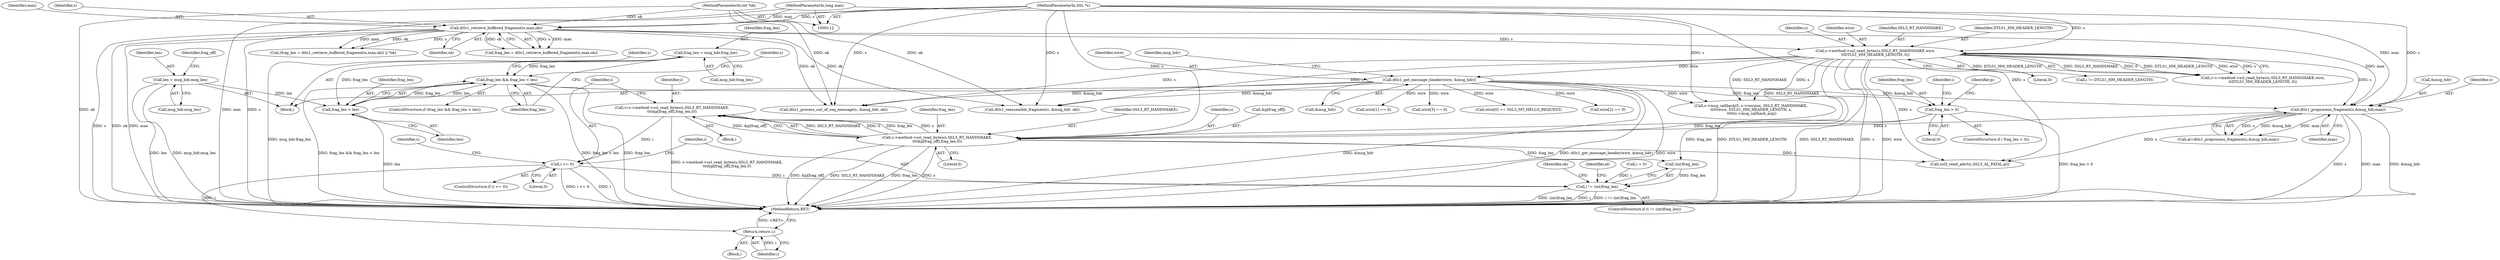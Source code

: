 digraph "0_openssl_d3152655d5319ce883c8e3ac4b99f8de4c59d846@API" {
"1000339" [label="(Call,i=s->method->ssl_read_bytes(s,SSL3_RT_HANDSHAKE,\n\t\t\t&p[frag_off],frag_len,0))"];
"1000341" [label="(Call,s->method->ssl_read_bytes(s,SSL3_RT_HANDSHAKE,\n\t\t\t&p[frag_off],frag_len,0))"];
"1000311" [label="(Call,dtls1_preprocess_fragment(s,&msg_hdr,max))"];
"1000142" [label="(Call,s->method->ssl_read_bytes(s,SSL3_RT_HANDSHAKE,wire,\n\t\tDTLS1_HM_HEADER_LENGTH, 0))"];
"1000131" [label="(Call,dtls1_retrieve_buffered_fragment(s,max,ok))"];
"1000113" [label="(MethodParameterIn,SSL *s)"];
"1000116" [label="(MethodParameterIn,long max)"];
"1000117" [label="(MethodParameterIn,int *ok)"];
"1000176" [label="(Call,dtls1_get_message_header(wire, &msg_hdr))"];
"1000323" [label="(Call,frag_len > 0)"];
"1000225" [label="(Call,frag_len && frag_len < len)"];
"1000227" [label="(Call,frag_len < len)"];
"1000219" [label="(Call,frag_len = msg_hdr.frag_len)"];
"1000209" [label="(Call,len = msg_hdr.msg_len)"];
"1000351" [label="(Call,i <= 0)"];
"1000364" [label="(Return,return i;)"];
"1000371" [label="(Call,i != (int)frag_len)"];
"1000209" [label="(Call,len = msg_hdr.msg_len)"];
"1000224" [label="(ControlStructure,if (frag_len && frag_len < len))"];
"1000116" [label="(MethodParameterIn,long max)"];
"1000143" [label="(Identifier,s)"];
"1000204" [label="(Call,dtls1_process_out_of_seq_message(s, &msg_hdr, ok))"];
"1000133" [label="(Identifier,max)"];
"1000227" [label="(Call,frag_len < len)"];
"1000177" [label="(Identifier,wire)"];
"1000226" [label="(Identifier,frag_len)"];
"1000378" [label="(Identifier,al)"];
"1000128" [label="(Call,(frag_len = dtls1_retrieve_buffered_fragment(s,max,ok)) || *ok)"];
"1000348" [label="(Identifier,frag_len)"];
"1000372" [label="(Identifier,i)"];
"1000329" [label="(Identifier,p)"];
"1000220" [label="(Identifier,frag_len)"];
"1000313" [label="(Call,&msg_hdr)"];
"1000134" [label="(Identifier,ok)"];
"1000118" [label="(Block,)"];
"1000184" [label="(Identifier,msg_hdr)"];
"1000309" [label="(Call,al=dtls1_preprocess_fragment(s,&msg_hdr,max))"];
"1000252" [label="(Call,wire[0] == SSL3_MT_HELLO_REQUEST)"];
"1000343" [label="(Identifier,SSL3_RT_HANDSHAKE)"];
"1000342" [label="(Identifier,s)"];
"1000324" [label="(Identifier,frag_len)"];
"1000368" [label="(Identifier,i)"];
"1000210" [label="(Identifier,len)"];
"1000367" [label="(Call,i = 0)"];
"1000386" [label="(Identifier,ok)"];
"1000354" [label="(Block,)"];
"1000142" [label="(Call,s->method->ssl_read_bytes(s,SSL3_RT_HANDSHAKE,wire,\n\t\tDTLS1_HM_HEADER_LENGTH, 0))"];
"1000140" [label="(Call,i=s->method->ssl_read_bytes(s,SSL3_RT_HANDSHAKE,wire,\n\t\tDTLS1_HM_HEADER_LENGTH, 0))"];
"1000357" [label="(Identifier,s)"];
"1000219" [label="(Call,frag_len = msg_hdr.frag_len)"];
"1000315" [label="(Identifier,max)"];
"1000344" [label="(Call,&p[frag_off])"];
"1000145" [label="(Identifier,wire)"];
"1000129" [label="(Call,frag_len = dtls1_retrieve_buffered_fragment(s,max,ok))"];
"1000311" [label="(Call,dtls1_preprocess_fragment(s,&msg_hdr,max))"];
"1000266" [label="(Call,wire[2] == 0)"];
"1000240" [label="(Identifier,s)"];
"1000211" [label="(Call,msg_hdr.msg_len)"];
"1000341" [label="(Call,s->method->ssl_read_bytes(s,SSL3_RT_HANDSHAKE,\n\t\t\t&p[frag_off],frag_len,0))"];
"1000144" [label="(Identifier,SSL3_RT_HANDSHAKE)"];
"1000281" [label="(Call,s->msg_callback(0, s->version, SSL3_RT_HANDSHAKE, \n\t\t\t\t\twire, DTLS1_HM_HEADER_LENGTH, s, \n\t\t\t\t\ts->msg_callback_arg))"];
"1000178" [label="(Call,&msg_hdr)"];
"1000229" [label="(Identifier,len)"];
"1000364" [label="(Return,return i;)"];
"1000117" [label="(MethodParameterIn,int *ok)"];
"1000176" [label="(Call,dtls1_get_message_header(wire, &msg_hdr))"];
"1000370" [label="(ControlStructure,if (i != (int)frag_len))"];
"1000146" [label="(Identifier,DTLS1_HM_HEADER_LENGTH)"];
"1000351" [label="(Call,i <= 0)"];
"1000231" [label="(Call,dtls1_reassemble_fragment(s, &msg_hdr, ok))"];
"1000323" [label="(Call,frag_len > 0)"];
"1000352" [label="(Identifier,i)"];
"1000373" [label="(Call,(int)frag_len)"];
"1000326" [label="(Block,)"];
"1000260" [label="(Call,wire[1] == 0)"];
"1000221" [label="(Call,msg_hdr.frag_len)"];
"1000215" [label="(Identifier,frag_off)"];
"1000371" [label="(Call,i != (int)frag_len)"];
"1000349" [label="(Literal,0)"];
"1000271" [label="(Call,wire[3] == 0)"];
"1000113" [label="(MethodParameterIn,SSL *s)"];
"1000312" [label="(Identifier,s)"];
"1000228" [label="(Identifier,frag_len)"];
"1000350" [label="(ControlStructure,if (i <= 0))"];
"1000132" [label="(Identifier,s)"];
"1000340" [label="(Identifier,i)"];
"1000412" [label="(MethodReturn,RET)"];
"1000232" [label="(Identifier,s)"];
"1000325" [label="(Literal,0)"];
"1000365" [label="(Identifier,i)"];
"1000396" [label="(Call,ssl3_send_alert(s,SSL3_AL_FATAL,al))"];
"1000225" [label="(Call,frag_len && frag_len < len)"];
"1000147" [label="(Literal,0)"];
"1000353" [label="(Literal,0)"];
"1000322" [label="(ControlStructure,if ( frag_len > 0))"];
"1000131" [label="(Call,dtls1_retrieve_buffered_fragment(s,max,ok))"];
"1000339" [label="(Call,i=s->method->ssl_read_bytes(s,SSL3_RT_HANDSHAKE,\n\t\t\t&p[frag_off],frag_len,0))"];
"1000165" [label="(Call,i != DTLS1_HM_HEADER_LENGTH)"];
"1000339" -> "1000326"  [label="AST: "];
"1000339" -> "1000341"  [label="CFG: "];
"1000340" -> "1000339"  [label="AST: "];
"1000341" -> "1000339"  [label="AST: "];
"1000352" -> "1000339"  [label="CFG: "];
"1000339" -> "1000412"  [label="DDG: s->method->ssl_read_bytes(s,SSL3_RT_HANDSHAKE,\n\t\t\t&p[frag_off],frag_len,0)"];
"1000341" -> "1000339"  [label="DDG: SSL3_RT_HANDSHAKE"];
"1000341" -> "1000339"  [label="DDG: 0"];
"1000341" -> "1000339"  [label="DDG: frag_len"];
"1000341" -> "1000339"  [label="DDG: s"];
"1000341" -> "1000339"  [label="DDG: &p[frag_off]"];
"1000339" -> "1000351"  [label="DDG: i"];
"1000341" -> "1000349"  [label="CFG: "];
"1000342" -> "1000341"  [label="AST: "];
"1000343" -> "1000341"  [label="AST: "];
"1000344" -> "1000341"  [label="AST: "];
"1000348" -> "1000341"  [label="AST: "];
"1000349" -> "1000341"  [label="AST: "];
"1000341" -> "1000412"  [label="DDG: &p[frag_off]"];
"1000341" -> "1000412"  [label="DDG: SSL3_RT_HANDSHAKE"];
"1000341" -> "1000412"  [label="DDG: frag_len"];
"1000341" -> "1000412"  [label="DDG: s"];
"1000311" -> "1000341"  [label="DDG: s"];
"1000113" -> "1000341"  [label="DDG: s"];
"1000142" -> "1000341"  [label="DDG: SSL3_RT_HANDSHAKE"];
"1000323" -> "1000341"  [label="DDG: frag_len"];
"1000341" -> "1000373"  [label="DDG: frag_len"];
"1000341" -> "1000396"  [label="DDG: s"];
"1000311" -> "1000309"  [label="AST: "];
"1000311" -> "1000315"  [label="CFG: "];
"1000312" -> "1000311"  [label="AST: "];
"1000313" -> "1000311"  [label="AST: "];
"1000315" -> "1000311"  [label="AST: "];
"1000309" -> "1000311"  [label="CFG: "];
"1000311" -> "1000412"  [label="DDG: s"];
"1000311" -> "1000412"  [label="DDG: max"];
"1000311" -> "1000412"  [label="DDG: &msg_hdr"];
"1000311" -> "1000309"  [label="DDG: s"];
"1000311" -> "1000309"  [label="DDG: &msg_hdr"];
"1000311" -> "1000309"  [label="DDG: max"];
"1000142" -> "1000311"  [label="DDG: s"];
"1000113" -> "1000311"  [label="DDG: s"];
"1000176" -> "1000311"  [label="DDG: &msg_hdr"];
"1000131" -> "1000311"  [label="DDG: max"];
"1000116" -> "1000311"  [label="DDG: max"];
"1000311" -> "1000396"  [label="DDG: s"];
"1000142" -> "1000140"  [label="AST: "];
"1000142" -> "1000147"  [label="CFG: "];
"1000143" -> "1000142"  [label="AST: "];
"1000144" -> "1000142"  [label="AST: "];
"1000145" -> "1000142"  [label="AST: "];
"1000146" -> "1000142"  [label="AST: "];
"1000147" -> "1000142"  [label="AST: "];
"1000140" -> "1000142"  [label="CFG: "];
"1000142" -> "1000412"  [label="DDG: DTLS1_HM_HEADER_LENGTH"];
"1000142" -> "1000412"  [label="DDG: SSL3_RT_HANDSHAKE"];
"1000142" -> "1000412"  [label="DDG: s"];
"1000142" -> "1000412"  [label="DDG: wire"];
"1000142" -> "1000140"  [label="DDG: SSL3_RT_HANDSHAKE"];
"1000142" -> "1000140"  [label="DDG: 0"];
"1000142" -> "1000140"  [label="DDG: DTLS1_HM_HEADER_LENGTH"];
"1000142" -> "1000140"  [label="DDG: wire"];
"1000142" -> "1000140"  [label="DDG: s"];
"1000131" -> "1000142"  [label="DDG: s"];
"1000113" -> "1000142"  [label="DDG: s"];
"1000142" -> "1000165"  [label="DDG: DTLS1_HM_HEADER_LENGTH"];
"1000142" -> "1000176"  [label="DDG: wire"];
"1000142" -> "1000204"  [label="DDG: s"];
"1000142" -> "1000231"  [label="DDG: s"];
"1000142" -> "1000281"  [label="DDG: SSL3_RT_HANDSHAKE"];
"1000142" -> "1000281"  [label="DDG: s"];
"1000142" -> "1000396"  [label="DDG: s"];
"1000131" -> "1000129"  [label="AST: "];
"1000131" -> "1000134"  [label="CFG: "];
"1000132" -> "1000131"  [label="AST: "];
"1000133" -> "1000131"  [label="AST: "];
"1000134" -> "1000131"  [label="AST: "];
"1000129" -> "1000131"  [label="CFG: "];
"1000131" -> "1000412"  [label="DDG: s"];
"1000131" -> "1000412"  [label="DDG: ok"];
"1000131" -> "1000412"  [label="DDG: max"];
"1000131" -> "1000128"  [label="DDG: s"];
"1000131" -> "1000128"  [label="DDG: max"];
"1000131" -> "1000128"  [label="DDG: ok"];
"1000131" -> "1000129"  [label="DDG: s"];
"1000131" -> "1000129"  [label="DDG: max"];
"1000131" -> "1000129"  [label="DDG: ok"];
"1000113" -> "1000131"  [label="DDG: s"];
"1000116" -> "1000131"  [label="DDG: max"];
"1000117" -> "1000131"  [label="DDG: ok"];
"1000131" -> "1000204"  [label="DDG: ok"];
"1000131" -> "1000231"  [label="DDG: ok"];
"1000113" -> "1000112"  [label="AST: "];
"1000113" -> "1000412"  [label="DDG: s"];
"1000113" -> "1000204"  [label="DDG: s"];
"1000113" -> "1000231"  [label="DDG: s"];
"1000113" -> "1000281"  [label="DDG: s"];
"1000113" -> "1000396"  [label="DDG: s"];
"1000116" -> "1000112"  [label="AST: "];
"1000116" -> "1000412"  [label="DDG: max"];
"1000117" -> "1000112"  [label="AST: "];
"1000117" -> "1000412"  [label="DDG: ok"];
"1000117" -> "1000204"  [label="DDG: ok"];
"1000117" -> "1000231"  [label="DDG: ok"];
"1000176" -> "1000118"  [label="AST: "];
"1000176" -> "1000178"  [label="CFG: "];
"1000177" -> "1000176"  [label="AST: "];
"1000178" -> "1000176"  [label="AST: "];
"1000184" -> "1000176"  [label="CFG: "];
"1000176" -> "1000412"  [label="DDG: &msg_hdr"];
"1000176" -> "1000412"  [label="DDG: dtls1_get_message_header(wire, &msg_hdr)"];
"1000176" -> "1000412"  [label="DDG: wire"];
"1000176" -> "1000204"  [label="DDG: &msg_hdr"];
"1000176" -> "1000231"  [label="DDG: &msg_hdr"];
"1000176" -> "1000252"  [label="DDG: wire"];
"1000176" -> "1000260"  [label="DDG: wire"];
"1000176" -> "1000266"  [label="DDG: wire"];
"1000176" -> "1000271"  [label="DDG: wire"];
"1000176" -> "1000281"  [label="DDG: wire"];
"1000323" -> "1000322"  [label="AST: "];
"1000323" -> "1000325"  [label="CFG: "];
"1000324" -> "1000323"  [label="AST: "];
"1000325" -> "1000323"  [label="AST: "];
"1000329" -> "1000323"  [label="CFG: "];
"1000368" -> "1000323"  [label="CFG: "];
"1000323" -> "1000412"  [label="DDG: frag_len > 0"];
"1000225" -> "1000323"  [label="DDG: frag_len"];
"1000323" -> "1000373"  [label="DDG: frag_len"];
"1000225" -> "1000224"  [label="AST: "];
"1000225" -> "1000226"  [label="CFG: "];
"1000225" -> "1000227"  [label="CFG: "];
"1000226" -> "1000225"  [label="AST: "];
"1000227" -> "1000225"  [label="AST: "];
"1000232" -> "1000225"  [label="CFG: "];
"1000240" -> "1000225"  [label="CFG: "];
"1000225" -> "1000412"  [label="DDG: frag_len && frag_len < len"];
"1000225" -> "1000412"  [label="DDG: frag_len < len"];
"1000225" -> "1000412"  [label="DDG: frag_len"];
"1000227" -> "1000225"  [label="DDG: frag_len"];
"1000227" -> "1000225"  [label="DDG: len"];
"1000219" -> "1000225"  [label="DDG: frag_len"];
"1000227" -> "1000229"  [label="CFG: "];
"1000228" -> "1000227"  [label="AST: "];
"1000229" -> "1000227"  [label="AST: "];
"1000227" -> "1000412"  [label="DDG: len"];
"1000219" -> "1000227"  [label="DDG: frag_len"];
"1000209" -> "1000227"  [label="DDG: len"];
"1000219" -> "1000118"  [label="AST: "];
"1000219" -> "1000221"  [label="CFG: "];
"1000220" -> "1000219"  [label="AST: "];
"1000221" -> "1000219"  [label="AST: "];
"1000226" -> "1000219"  [label="CFG: "];
"1000219" -> "1000412"  [label="DDG: msg_hdr.frag_len"];
"1000209" -> "1000118"  [label="AST: "];
"1000209" -> "1000211"  [label="CFG: "];
"1000210" -> "1000209"  [label="AST: "];
"1000211" -> "1000209"  [label="AST: "];
"1000215" -> "1000209"  [label="CFG: "];
"1000209" -> "1000412"  [label="DDG: len"];
"1000209" -> "1000412"  [label="DDG: msg_hdr.msg_len"];
"1000351" -> "1000350"  [label="AST: "];
"1000351" -> "1000353"  [label="CFG: "];
"1000352" -> "1000351"  [label="AST: "];
"1000353" -> "1000351"  [label="AST: "];
"1000357" -> "1000351"  [label="CFG: "];
"1000372" -> "1000351"  [label="CFG: "];
"1000351" -> "1000412"  [label="DDG: i <= 0"];
"1000351" -> "1000412"  [label="DDG: i"];
"1000351" -> "1000364"  [label="DDG: i"];
"1000351" -> "1000371"  [label="DDG: i"];
"1000364" -> "1000354"  [label="AST: "];
"1000364" -> "1000365"  [label="CFG: "];
"1000365" -> "1000364"  [label="AST: "];
"1000412" -> "1000364"  [label="CFG: "];
"1000364" -> "1000412"  [label="DDG: <RET>"];
"1000365" -> "1000364"  [label="DDG: i"];
"1000371" -> "1000370"  [label="AST: "];
"1000371" -> "1000373"  [label="CFG: "];
"1000372" -> "1000371"  [label="AST: "];
"1000373" -> "1000371"  [label="AST: "];
"1000378" -> "1000371"  [label="CFG: "];
"1000386" -> "1000371"  [label="CFG: "];
"1000371" -> "1000412"  [label="DDG: (int)frag_len"];
"1000371" -> "1000412"  [label="DDG: i"];
"1000371" -> "1000412"  [label="DDG: i != (int)frag_len"];
"1000367" -> "1000371"  [label="DDG: i"];
"1000373" -> "1000371"  [label="DDG: frag_len"];
}
